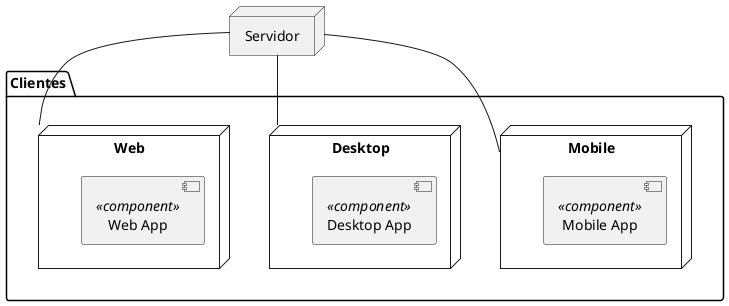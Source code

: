 @startuml client-server-physical

node "Servidor" as S {
}

folder "Clientes" {
  node "Mobile" as M {
    component "Mobile App" <<component>> { 
    }
  }
  node "Desktop" as D {
    component "Desktop App" <<component>> { 
    }
  }
  node "Web" as W {
    component "Web App" <<component>> { 
    }
  }
}

S -- M
S -- D
S -- W

@enduml
